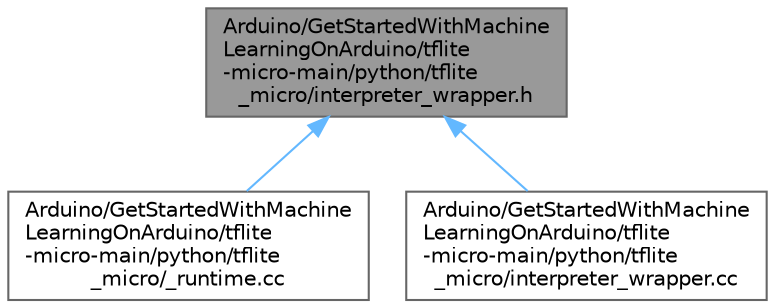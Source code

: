digraph "Arduino/GetStartedWithMachineLearningOnArduino/tflite-micro-main/python/tflite_micro/interpreter_wrapper.h"
{
 // LATEX_PDF_SIZE
  bgcolor="transparent";
  edge [fontname=Helvetica,fontsize=10,labelfontname=Helvetica,labelfontsize=10];
  node [fontname=Helvetica,fontsize=10,shape=box,height=0.2,width=0.4];
  Node1 [id="Node000001",label="Arduino/GetStartedWithMachine\lLearningOnArduino/tflite\l-micro-main/python/tflite\l_micro/interpreter_wrapper.h",height=0.2,width=0.4,color="gray40", fillcolor="grey60", style="filled", fontcolor="black",tooltip=" "];
  Node1 -> Node2 [id="edge3_Node000001_Node000002",dir="back",color="steelblue1",style="solid",tooltip=" "];
  Node2 [id="Node000002",label="Arduino/GetStartedWithMachine\lLearningOnArduino/tflite\l-micro-main/python/tflite\l_micro/_runtime.cc",height=0.2,width=0.4,color="grey40", fillcolor="white", style="filled",URL="$__runtime_8cc.html",tooltip=" "];
  Node1 -> Node3 [id="edge4_Node000001_Node000003",dir="back",color="steelblue1",style="solid",tooltip=" "];
  Node3 [id="Node000003",label="Arduino/GetStartedWithMachine\lLearningOnArduino/tflite\l-micro-main/python/tflite\l_micro/interpreter_wrapper.cc",height=0.2,width=0.4,color="grey40", fillcolor="white", style="filled",URL="$interpreter__wrapper_8cc.html",tooltip=" "];
}
